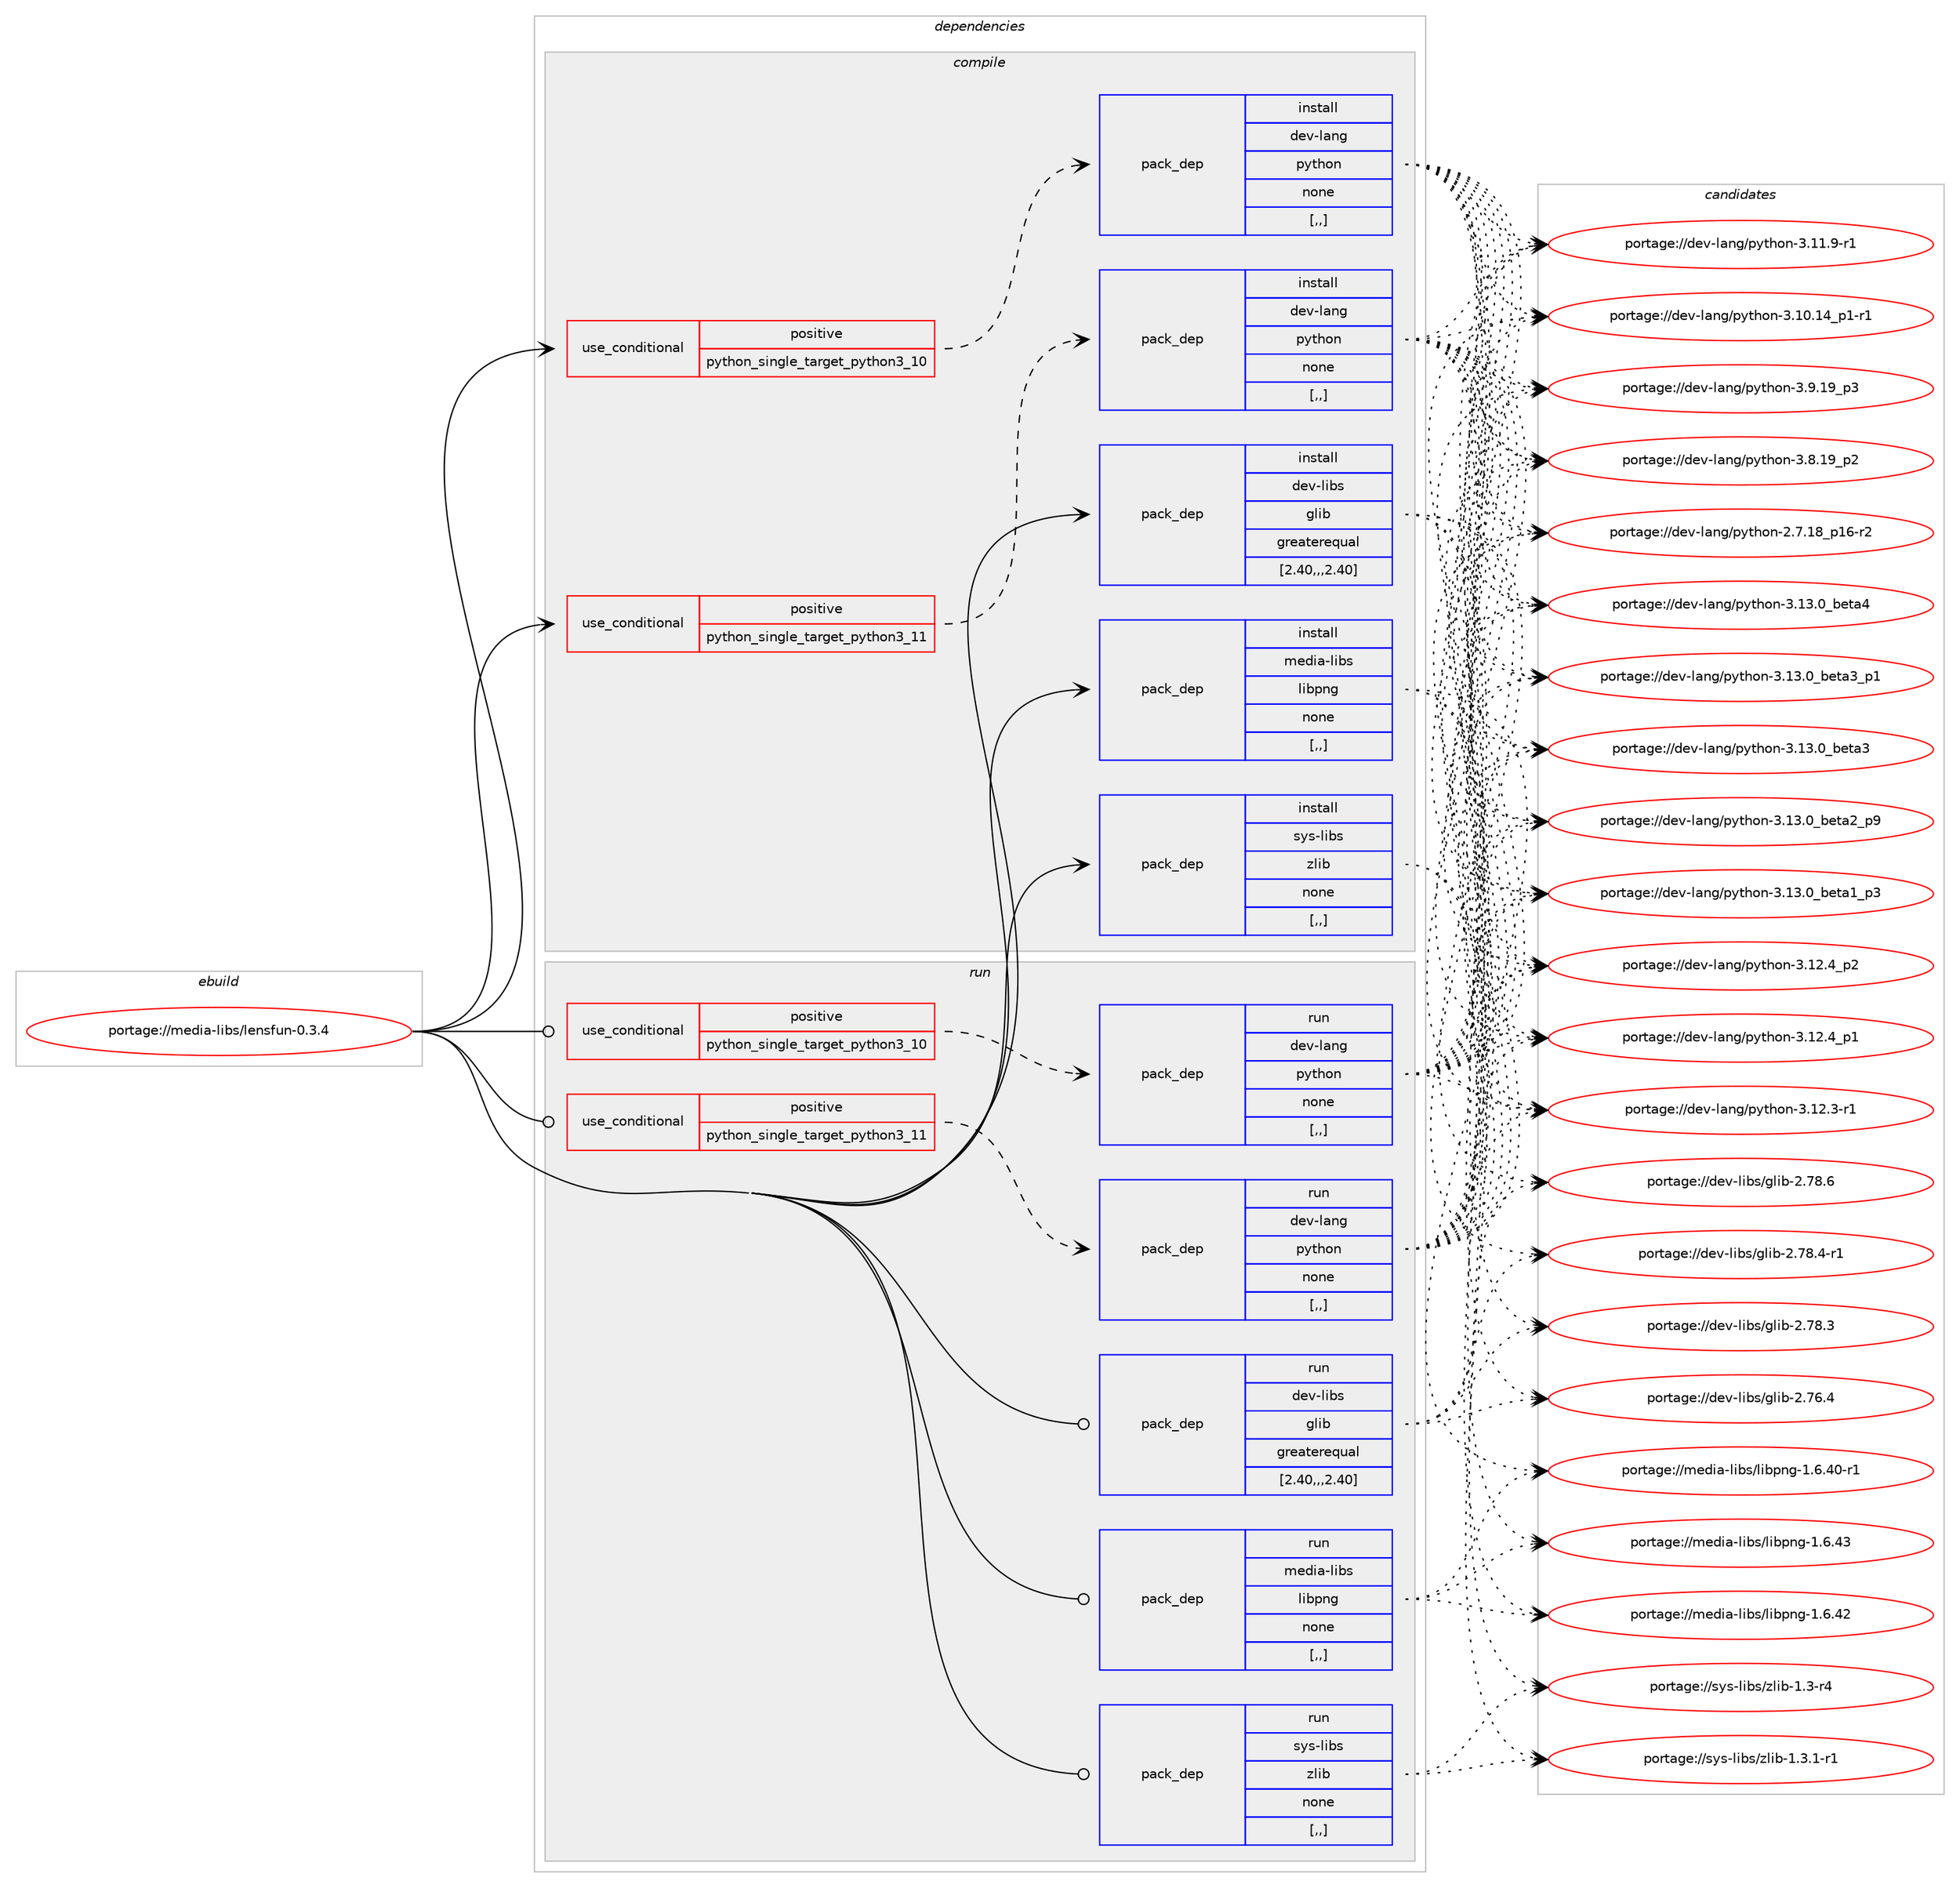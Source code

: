 digraph prolog {

# *************
# Graph options
# *************

newrank=true;
concentrate=true;
compound=true;
graph [rankdir=LR,fontname=Helvetica,fontsize=10,ranksep=1.5];#, ranksep=2.5, nodesep=0.2];
edge  [arrowhead=vee];
node  [fontname=Helvetica,fontsize=10];

# **********
# The ebuild
# **********

subgraph cluster_leftcol {
color=gray;
label=<<i>ebuild</i>>;
id [label="portage://media-libs/lensfun-0.3.4", color=red, width=4, href="../media-libs/lensfun-0.3.4.svg"];
}

# ****************
# The dependencies
# ****************

subgraph cluster_midcol {
color=gray;
label=<<i>dependencies</i>>;
subgraph cluster_compile {
fillcolor="#eeeeee";
style=filled;
label=<<i>compile</i>>;
subgraph cond75261 {
dependency298409 [label=<<TABLE BORDER="0" CELLBORDER="1" CELLSPACING="0" CELLPADDING="4"><TR><TD ROWSPAN="3" CELLPADDING="10">use_conditional</TD></TR><TR><TD>positive</TD></TR><TR><TD>python_single_target_python3_10</TD></TR></TABLE>>, shape=none, color=red];
subgraph pack220786 {
dependency298410 [label=<<TABLE BORDER="0" CELLBORDER="1" CELLSPACING="0" CELLPADDING="4" WIDTH="220"><TR><TD ROWSPAN="6" CELLPADDING="30">pack_dep</TD></TR><TR><TD WIDTH="110">install</TD></TR><TR><TD>dev-lang</TD></TR><TR><TD>python</TD></TR><TR><TD>none</TD></TR><TR><TD>[,,]</TD></TR></TABLE>>, shape=none, color=blue];
}
dependency298409:e -> dependency298410:w [weight=20,style="dashed",arrowhead="vee"];
}
id:e -> dependency298409:w [weight=20,style="solid",arrowhead="vee"];
subgraph cond75262 {
dependency298411 [label=<<TABLE BORDER="0" CELLBORDER="1" CELLSPACING="0" CELLPADDING="4"><TR><TD ROWSPAN="3" CELLPADDING="10">use_conditional</TD></TR><TR><TD>positive</TD></TR><TR><TD>python_single_target_python3_11</TD></TR></TABLE>>, shape=none, color=red];
subgraph pack220787 {
dependency298412 [label=<<TABLE BORDER="0" CELLBORDER="1" CELLSPACING="0" CELLPADDING="4" WIDTH="220"><TR><TD ROWSPAN="6" CELLPADDING="30">pack_dep</TD></TR><TR><TD WIDTH="110">install</TD></TR><TR><TD>dev-lang</TD></TR><TR><TD>python</TD></TR><TR><TD>none</TD></TR><TR><TD>[,,]</TD></TR></TABLE>>, shape=none, color=blue];
}
dependency298411:e -> dependency298412:w [weight=20,style="dashed",arrowhead="vee"];
}
id:e -> dependency298411:w [weight=20,style="solid",arrowhead="vee"];
subgraph pack220788 {
dependency298413 [label=<<TABLE BORDER="0" CELLBORDER="1" CELLSPACING="0" CELLPADDING="4" WIDTH="220"><TR><TD ROWSPAN="6" CELLPADDING="30">pack_dep</TD></TR><TR><TD WIDTH="110">install</TD></TR><TR><TD>dev-libs</TD></TR><TR><TD>glib</TD></TR><TR><TD>greaterequal</TD></TR><TR><TD>[2.40,,,2.40]</TD></TR></TABLE>>, shape=none, color=blue];
}
id:e -> dependency298413:w [weight=20,style="solid",arrowhead="vee"];
subgraph pack220789 {
dependency298414 [label=<<TABLE BORDER="0" CELLBORDER="1" CELLSPACING="0" CELLPADDING="4" WIDTH="220"><TR><TD ROWSPAN="6" CELLPADDING="30">pack_dep</TD></TR><TR><TD WIDTH="110">install</TD></TR><TR><TD>media-libs</TD></TR><TR><TD>libpng</TD></TR><TR><TD>none</TD></TR><TR><TD>[,,]</TD></TR></TABLE>>, shape=none, color=blue];
}
id:e -> dependency298414:w [weight=20,style="solid",arrowhead="vee"];
subgraph pack220790 {
dependency298415 [label=<<TABLE BORDER="0" CELLBORDER="1" CELLSPACING="0" CELLPADDING="4" WIDTH="220"><TR><TD ROWSPAN="6" CELLPADDING="30">pack_dep</TD></TR><TR><TD WIDTH="110">install</TD></TR><TR><TD>sys-libs</TD></TR><TR><TD>zlib</TD></TR><TR><TD>none</TD></TR><TR><TD>[,,]</TD></TR></TABLE>>, shape=none, color=blue];
}
id:e -> dependency298415:w [weight=20,style="solid",arrowhead="vee"];
}
subgraph cluster_compileandrun {
fillcolor="#eeeeee";
style=filled;
label=<<i>compile and run</i>>;
}
subgraph cluster_run {
fillcolor="#eeeeee";
style=filled;
label=<<i>run</i>>;
subgraph cond75263 {
dependency298416 [label=<<TABLE BORDER="0" CELLBORDER="1" CELLSPACING="0" CELLPADDING="4"><TR><TD ROWSPAN="3" CELLPADDING="10">use_conditional</TD></TR><TR><TD>positive</TD></TR><TR><TD>python_single_target_python3_10</TD></TR></TABLE>>, shape=none, color=red];
subgraph pack220791 {
dependency298417 [label=<<TABLE BORDER="0" CELLBORDER="1" CELLSPACING="0" CELLPADDING="4" WIDTH="220"><TR><TD ROWSPAN="6" CELLPADDING="30">pack_dep</TD></TR><TR><TD WIDTH="110">run</TD></TR><TR><TD>dev-lang</TD></TR><TR><TD>python</TD></TR><TR><TD>none</TD></TR><TR><TD>[,,]</TD></TR></TABLE>>, shape=none, color=blue];
}
dependency298416:e -> dependency298417:w [weight=20,style="dashed",arrowhead="vee"];
}
id:e -> dependency298416:w [weight=20,style="solid",arrowhead="odot"];
subgraph cond75264 {
dependency298418 [label=<<TABLE BORDER="0" CELLBORDER="1" CELLSPACING="0" CELLPADDING="4"><TR><TD ROWSPAN="3" CELLPADDING="10">use_conditional</TD></TR><TR><TD>positive</TD></TR><TR><TD>python_single_target_python3_11</TD></TR></TABLE>>, shape=none, color=red];
subgraph pack220792 {
dependency298419 [label=<<TABLE BORDER="0" CELLBORDER="1" CELLSPACING="0" CELLPADDING="4" WIDTH="220"><TR><TD ROWSPAN="6" CELLPADDING="30">pack_dep</TD></TR><TR><TD WIDTH="110">run</TD></TR><TR><TD>dev-lang</TD></TR><TR><TD>python</TD></TR><TR><TD>none</TD></TR><TR><TD>[,,]</TD></TR></TABLE>>, shape=none, color=blue];
}
dependency298418:e -> dependency298419:w [weight=20,style="dashed",arrowhead="vee"];
}
id:e -> dependency298418:w [weight=20,style="solid",arrowhead="odot"];
subgraph pack220793 {
dependency298420 [label=<<TABLE BORDER="0" CELLBORDER="1" CELLSPACING="0" CELLPADDING="4" WIDTH="220"><TR><TD ROWSPAN="6" CELLPADDING="30">pack_dep</TD></TR><TR><TD WIDTH="110">run</TD></TR><TR><TD>dev-libs</TD></TR><TR><TD>glib</TD></TR><TR><TD>greaterequal</TD></TR><TR><TD>[2.40,,,2.40]</TD></TR></TABLE>>, shape=none, color=blue];
}
id:e -> dependency298420:w [weight=20,style="solid",arrowhead="odot"];
subgraph pack220794 {
dependency298421 [label=<<TABLE BORDER="0" CELLBORDER="1" CELLSPACING="0" CELLPADDING="4" WIDTH="220"><TR><TD ROWSPAN="6" CELLPADDING="30">pack_dep</TD></TR><TR><TD WIDTH="110">run</TD></TR><TR><TD>media-libs</TD></TR><TR><TD>libpng</TD></TR><TR><TD>none</TD></TR><TR><TD>[,,]</TD></TR></TABLE>>, shape=none, color=blue];
}
id:e -> dependency298421:w [weight=20,style="solid",arrowhead="odot"];
subgraph pack220795 {
dependency298422 [label=<<TABLE BORDER="0" CELLBORDER="1" CELLSPACING="0" CELLPADDING="4" WIDTH="220"><TR><TD ROWSPAN="6" CELLPADDING="30">pack_dep</TD></TR><TR><TD WIDTH="110">run</TD></TR><TR><TD>sys-libs</TD></TR><TR><TD>zlib</TD></TR><TR><TD>none</TD></TR><TR><TD>[,,]</TD></TR></TABLE>>, shape=none, color=blue];
}
id:e -> dependency298422:w [weight=20,style="solid",arrowhead="odot"];
}
}

# **************
# The candidates
# **************

subgraph cluster_choices {
rank=same;
color=gray;
label=<<i>candidates</i>>;

subgraph choice220786 {
color=black;
nodesep=1;
choice1001011184510897110103471121211161041111104551464951464895981011169752 [label="portage://dev-lang/python-3.13.0_beta4", color=red, width=4,href="../dev-lang/python-3.13.0_beta4.svg"];
choice10010111845108971101034711212111610411111045514649514648959810111697519511249 [label="portage://dev-lang/python-3.13.0_beta3_p1", color=red, width=4,href="../dev-lang/python-3.13.0_beta3_p1.svg"];
choice1001011184510897110103471121211161041111104551464951464895981011169751 [label="portage://dev-lang/python-3.13.0_beta3", color=red, width=4,href="../dev-lang/python-3.13.0_beta3.svg"];
choice10010111845108971101034711212111610411111045514649514648959810111697509511257 [label="portage://dev-lang/python-3.13.0_beta2_p9", color=red, width=4,href="../dev-lang/python-3.13.0_beta2_p9.svg"];
choice10010111845108971101034711212111610411111045514649514648959810111697499511251 [label="portage://dev-lang/python-3.13.0_beta1_p3", color=red, width=4,href="../dev-lang/python-3.13.0_beta1_p3.svg"];
choice100101118451089711010347112121116104111110455146495046529511250 [label="portage://dev-lang/python-3.12.4_p2", color=red, width=4,href="../dev-lang/python-3.12.4_p2.svg"];
choice100101118451089711010347112121116104111110455146495046529511249 [label="portage://dev-lang/python-3.12.4_p1", color=red, width=4,href="../dev-lang/python-3.12.4_p1.svg"];
choice100101118451089711010347112121116104111110455146495046514511449 [label="portage://dev-lang/python-3.12.3-r1", color=red, width=4,href="../dev-lang/python-3.12.3-r1.svg"];
choice100101118451089711010347112121116104111110455146494946574511449 [label="portage://dev-lang/python-3.11.9-r1", color=red, width=4,href="../dev-lang/python-3.11.9-r1.svg"];
choice100101118451089711010347112121116104111110455146494846495295112494511449 [label="portage://dev-lang/python-3.10.14_p1-r1", color=red, width=4,href="../dev-lang/python-3.10.14_p1-r1.svg"];
choice100101118451089711010347112121116104111110455146574649579511251 [label="portage://dev-lang/python-3.9.19_p3", color=red, width=4,href="../dev-lang/python-3.9.19_p3.svg"];
choice100101118451089711010347112121116104111110455146564649579511250 [label="portage://dev-lang/python-3.8.19_p2", color=red, width=4,href="../dev-lang/python-3.8.19_p2.svg"];
choice100101118451089711010347112121116104111110455046554649569511249544511450 [label="portage://dev-lang/python-2.7.18_p16-r2", color=red, width=4,href="../dev-lang/python-2.7.18_p16-r2.svg"];
dependency298410:e -> choice1001011184510897110103471121211161041111104551464951464895981011169752:w [style=dotted,weight="100"];
dependency298410:e -> choice10010111845108971101034711212111610411111045514649514648959810111697519511249:w [style=dotted,weight="100"];
dependency298410:e -> choice1001011184510897110103471121211161041111104551464951464895981011169751:w [style=dotted,weight="100"];
dependency298410:e -> choice10010111845108971101034711212111610411111045514649514648959810111697509511257:w [style=dotted,weight="100"];
dependency298410:e -> choice10010111845108971101034711212111610411111045514649514648959810111697499511251:w [style=dotted,weight="100"];
dependency298410:e -> choice100101118451089711010347112121116104111110455146495046529511250:w [style=dotted,weight="100"];
dependency298410:e -> choice100101118451089711010347112121116104111110455146495046529511249:w [style=dotted,weight="100"];
dependency298410:e -> choice100101118451089711010347112121116104111110455146495046514511449:w [style=dotted,weight="100"];
dependency298410:e -> choice100101118451089711010347112121116104111110455146494946574511449:w [style=dotted,weight="100"];
dependency298410:e -> choice100101118451089711010347112121116104111110455146494846495295112494511449:w [style=dotted,weight="100"];
dependency298410:e -> choice100101118451089711010347112121116104111110455146574649579511251:w [style=dotted,weight="100"];
dependency298410:e -> choice100101118451089711010347112121116104111110455146564649579511250:w [style=dotted,weight="100"];
dependency298410:e -> choice100101118451089711010347112121116104111110455046554649569511249544511450:w [style=dotted,weight="100"];
}
subgraph choice220787 {
color=black;
nodesep=1;
choice1001011184510897110103471121211161041111104551464951464895981011169752 [label="portage://dev-lang/python-3.13.0_beta4", color=red, width=4,href="../dev-lang/python-3.13.0_beta4.svg"];
choice10010111845108971101034711212111610411111045514649514648959810111697519511249 [label="portage://dev-lang/python-3.13.0_beta3_p1", color=red, width=4,href="../dev-lang/python-3.13.0_beta3_p1.svg"];
choice1001011184510897110103471121211161041111104551464951464895981011169751 [label="portage://dev-lang/python-3.13.0_beta3", color=red, width=4,href="../dev-lang/python-3.13.0_beta3.svg"];
choice10010111845108971101034711212111610411111045514649514648959810111697509511257 [label="portage://dev-lang/python-3.13.0_beta2_p9", color=red, width=4,href="../dev-lang/python-3.13.0_beta2_p9.svg"];
choice10010111845108971101034711212111610411111045514649514648959810111697499511251 [label="portage://dev-lang/python-3.13.0_beta1_p3", color=red, width=4,href="../dev-lang/python-3.13.0_beta1_p3.svg"];
choice100101118451089711010347112121116104111110455146495046529511250 [label="portage://dev-lang/python-3.12.4_p2", color=red, width=4,href="../dev-lang/python-3.12.4_p2.svg"];
choice100101118451089711010347112121116104111110455146495046529511249 [label="portage://dev-lang/python-3.12.4_p1", color=red, width=4,href="../dev-lang/python-3.12.4_p1.svg"];
choice100101118451089711010347112121116104111110455146495046514511449 [label="portage://dev-lang/python-3.12.3-r1", color=red, width=4,href="../dev-lang/python-3.12.3-r1.svg"];
choice100101118451089711010347112121116104111110455146494946574511449 [label="portage://dev-lang/python-3.11.9-r1", color=red, width=4,href="../dev-lang/python-3.11.9-r1.svg"];
choice100101118451089711010347112121116104111110455146494846495295112494511449 [label="portage://dev-lang/python-3.10.14_p1-r1", color=red, width=4,href="../dev-lang/python-3.10.14_p1-r1.svg"];
choice100101118451089711010347112121116104111110455146574649579511251 [label="portage://dev-lang/python-3.9.19_p3", color=red, width=4,href="../dev-lang/python-3.9.19_p3.svg"];
choice100101118451089711010347112121116104111110455146564649579511250 [label="portage://dev-lang/python-3.8.19_p2", color=red, width=4,href="../dev-lang/python-3.8.19_p2.svg"];
choice100101118451089711010347112121116104111110455046554649569511249544511450 [label="portage://dev-lang/python-2.7.18_p16-r2", color=red, width=4,href="../dev-lang/python-2.7.18_p16-r2.svg"];
dependency298412:e -> choice1001011184510897110103471121211161041111104551464951464895981011169752:w [style=dotted,weight="100"];
dependency298412:e -> choice10010111845108971101034711212111610411111045514649514648959810111697519511249:w [style=dotted,weight="100"];
dependency298412:e -> choice1001011184510897110103471121211161041111104551464951464895981011169751:w [style=dotted,weight="100"];
dependency298412:e -> choice10010111845108971101034711212111610411111045514649514648959810111697509511257:w [style=dotted,weight="100"];
dependency298412:e -> choice10010111845108971101034711212111610411111045514649514648959810111697499511251:w [style=dotted,weight="100"];
dependency298412:e -> choice100101118451089711010347112121116104111110455146495046529511250:w [style=dotted,weight="100"];
dependency298412:e -> choice100101118451089711010347112121116104111110455146495046529511249:w [style=dotted,weight="100"];
dependency298412:e -> choice100101118451089711010347112121116104111110455146495046514511449:w [style=dotted,weight="100"];
dependency298412:e -> choice100101118451089711010347112121116104111110455146494946574511449:w [style=dotted,weight="100"];
dependency298412:e -> choice100101118451089711010347112121116104111110455146494846495295112494511449:w [style=dotted,weight="100"];
dependency298412:e -> choice100101118451089711010347112121116104111110455146574649579511251:w [style=dotted,weight="100"];
dependency298412:e -> choice100101118451089711010347112121116104111110455146564649579511250:w [style=dotted,weight="100"];
dependency298412:e -> choice100101118451089711010347112121116104111110455046554649569511249544511450:w [style=dotted,weight="100"];
}
subgraph choice220788 {
color=black;
nodesep=1;
choice1001011184510810598115471031081059845504655564654 [label="portage://dev-libs/glib-2.78.6", color=red, width=4,href="../dev-libs/glib-2.78.6.svg"];
choice10010111845108105981154710310810598455046555646524511449 [label="portage://dev-libs/glib-2.78.4-r1", color=red, width=4,href="../dev-libs/glib-2.78.4-r1.svg"];
choice1001011184510810598115471031081059845504655564651 [label="portage://dev-libs/glib-2.78.3", color=red, width=4,href="../dev-libs/glib-2.78.3.svg"];
choice1001011184510810598115471031081059845504655544652 [label="portage://dev-libs/glib-2.76.4", color=red, width=4,href="../dev-libs/glib-2.76.4.svg"];
dependency298413:e -> choice1001011184510810598115471031081059845504655564654:w [style=dotted,weight="100"];
dependency298413:e -> choice10010111845108105981154710310810598455046555646524511449:w [style=dotted,weight="100"];
dependency298413:e -> choice1001011184510810598115471031081059845504655564651:w [style=dotted,weight="100"];
dependency298413:e -> choice1001011184510810598115471031081059845504655544652:w [style=dotted,weight="100"];
}
subgraph choice220789 {
color=black;
nodesep=1;
choice109101100105974510810598115471081059811211010345494654465251 [label="portage://media-libs/libpng-1.6.43", color=red, width=4,href="../media-libs/libpng-1.6.43.svg"];
choice109101100105974510810598115471081059811211010345494654465250 [label="portage://media-libs/libpng-1.6.42", color=red, width=4,href="../media-libs/libpng-1.6.42.svg"];
choice1091011001059745108105981154710810598112110103454946544652484511449 [label="portage://media-libs/libpng-1.6.40-r1", color=red, width=4,href="../media-libs/libpng-1.6.40-r1.svg"];
dependency298414:e -> choice109101100105974510810598115471081059811211010345494654465251:w [style=dotted,weight="100"];
dependency298414:e -> choice109101100105974510810598115471081059811211010345494654465250:w [style=dotted,weight="100"];
dependency298414:e -> choice1091011001059745108105981154710810598112110103454946544652484511449:w [style=dotted,weight="100"];
}
subgraph choice220790 {
color=black;
nodesep=1;
choice115121115451081059811547122108105984549465146494511449 [label="portage://sys-libs/zlib-1.3.1-r1", color=red, width=4,href="../sys-libs/zlib-1.3.1-r1.svg"];
choice11512111545108105981154712210810598454946514511452 [label="portage://sys-libs/zlib-1.3-r4", color=red, width=4,href="../sys-libs/zlib-1.3-r4.svg"];
dependency298415:e -> choice115121115451081059811547122108105984549465146494511449:w [style=dotted,weight="100"];
dependency298415:e -> choice11512111545108105981154712210810598454946514511452:w [style=dotted,weight="100"];
}
subgraph choice220791 {
color=black;
nodesep=1;
choice1001011184510897110103471121211161041111104551464951464895981011169752 [label="portage://dev-lang/python-3.13.0_beta4", color=red, width=4,href="../dev-lang/python-3.13.0_beta4.svg"];
choice10010111845108971101034711212111610411111045514649514648959810111697519511249 [label="portage://dev-lang/python-3.13.0_beta3_p1", color=red, width=4,href="../dev-lang/python-3.13.0_beta3_p1.svg"];
choice1001011184510897110103471121211161041111104551464951464895981011169751 [label="portage://dev-lang/python-3.13.0_beta3", color=red, width=4,href="../dev-lang/python-3.13.0_beta3.svg"];
choice10010111845108971101034711212111610411111045514649514648959810111697509511257 [label="portage://dev-lang/python-3.13.0_beta2_p9", color=red, width=4,href="../dev-lang/python-3.13.0_beta2_p9.svg"];
choice10010111845108971101034711212111610411111045514649514648959810111697499511251 [label="portage://dev-lang/python-3.13.0_beta1_p3", color=red, width=4,href="../dev-lang/python-3.13.0_beta1_p3.svg"];
choice100101118451089711010347112121116104111110455146495046529511250 [label="portage://dev-lang/python-3.12.4_p2", color=red, width=4,href="../dev-lang/python-3.12.4_p2.svg"];
choice100101118451089711010347112121116104111110455146495046529511249 [label="portage://dev-lang/python-3.12.4_p1", color=red, width=4,href="../dev-lang/python-3.12.4_p1.svg"];
choice100101118451089711010347112121116104111110455146495046514511449 [label="portage://dev-lang/python-3.12.3-r1", color=red, width=4,href="../dev-lang/python-3.12.3-r1.svg"];
choice100101118451089711010347112121116104111110455146494946574511449 [label="portage://dev-lang/python-3.11.9-r1", color=red, width=4,href="../dev-lang/python-3.11.9-r1.svg"];
choice100101118451089711010347112121116104111110455146494846495295112494511449 [label="portage://dev-lang/python-3.10.14_p1-r1", color=red, width=4,href="../dev-lang/python-3.10.14_p1-r1.svg"];
choice100101118451089711010347112121116104111110455146574649579511251 [label="portage://dev-lang/python-3.9.19_p3", color=red, width=4,href="../dev-lang/python-3.9.19_p3.svg"];
choice100101118451089711010347112121116104111110455146564649579511250 [label="portage://dev-lang/python-3.8.19_p2", color=red, width=4,href="../dev-lang/python-3.8.19_p2.svg"];
choice100101118451089711010347112121116104111110455046554649569511249544511450 [label="portage://dev-lang/python-2.7.18_p16-r2", color=red, width=4,href="../dev-lang/python-2.7.18_p16-r2.svg"];
dependency298417:e -> choice1001011184510897110103471121211161041111104551464951464895981011169752:w [style=dotted,weight="100"];
dependency298417:e -> choice10010111845108971101034711212111610411111045514649514648959810111697519511249:w [style=dotted,weight="100"];
dependency298417:e -> choice1001011184510897110103471121211161041111104551464951464895981011169751:w [style=dotted,weight="100"];
dependency298417:e -> choice10010111845108971101034711212111610411111045514649514648959810111697509511257:w [style=dotted,weight="100"];
dependency298417:e -> choice10010111845108971101034711212111610411111045514649514648959810111697499511251:w [style=dotted,weight="100"];
dependency298417:e -> choice100101118451089711010347112121116104111110455146495046529511250:w [style=dotted,weight="100"];
dependency298417:e -> choice100101118451089711010347112121116104111110455146495046529511249:w [style=dotted,weight="100"];
dependency298417:e -> choice100101118451089711010347112121116104111110455146495046514511449:w [style=dotted,weight="100"];
dependency298417:e -> choice100101118451089711010347112121116104111110455146494946574511449:w [style=dotted,weight="100"];
dependency298417:e -> choice100101118451089711010347112121116104111110455146494846495295112494511449:w [style=dotted,weight="100"];
dependency298417:e -> choice100101118451089711010347112121116104111110455146574649579511251:w [style=dotted,weight="100"];
dependency298417:e -> choice100101118451089711010347112121116104111110455146564649579511250:w [style=dotted,weight="100"];
dependency298417:e -> choice100101118451089711010347112121116104111110455046554649569511249544511450:w [style=dotted,weight="100"];
}
subgraph choice220792 {
color=black;
nodesep=1;
choice1001011184510897110103471121211161041111104551464951464895981011169752 [label="portage://dev-lang/python-3.13.0_beta4", color=red, width=4,href="../dev-lang/python-3.13.0_beta4.svg"];
choice10010111845108971101034711212111610411111045514649514648959810111697519511249 [label="portage://dev-lang/python-3.13.0_beta3_p1", color=red, width=4,href="../dev-lang/python-3.13.0_beta3_p1.svg"];
choice1001011184510897110103471121211161041111104551464951464895981011169751 [label="portage://dev-lang/python-3.13.0_beta3", color=red, width=4,href="../dev-lang/python-3.13.0_beta3.svg"];
choice10010111845108971101034711212111610411111045514649514648959810111697509511257 [label="portage://dev-lang/python-3.13.0_beta2_p9", color=red, width=4,href="../dev-lang/python-3.13.0_beta2_p9.svg"];
choice10010111845108971101034711212111610411111045514649514648959810111697499511251 [label="portage://dev-lang/python-3.13.0_beta1_p3", color=red, width=4,href="../dev-lang/python-3.13.0_beta1_p3.svg"];
choice100101118451089711010347112121116104111110455146495046529511250 [label="portage://dev-lang/python-3.12.4_p2", color=red, width=4,href="../dev-lang/python-3.12.4_p2.svg"];
choice100101118451089711010347112121116104111110455146495046529511249 [label="portage://dev-lang/python-3.12.4_p1", color=red, width=4,href="../dev-lang/python-3.12.4_p1.svg"];
choice100101118451089711010347112121116104111110455146495046514511449 [label="portage://dev-lang/python-3.12.3-r1", color=red, width=4,href="../dev-lang/python-3.12.3-r1.svg"];
choice100101118451089711010347112121116104111110455146494946574511449 [label="portage://dev-lang/python-3.11.9-r1", color=red, width=4,href="../dev-lang/python-3.11.9-r1.svg"];
choice100101118451089711010347112121116104111110455146494846495295112494511449 [label="portage://dev-lang/python-3.10.14_p1-r1", color=red, width=4,href="../dev-lang/python-3.10.14_p1-r1.svg"];
choice100101118451089711010347112121116104111110455146574649579511251 [label="portage://dev-lang/python-3.9.19_p3", color=red, width=4,href="../dev-lang/python-3.9.19_p3.svg"];
choice100101118451089711010347112121116104111110455146564649579511250 [label="portage://dev-lang/python-3.8.19_p2", color=red, width=4,href="../dev-lang/python-3.8.19_p2.svg"];
choice100101118451089711010347112121116104111110455046554649569511249544511450 [label="portage://dev-lang/python-2.7.18_p16-r2", color=red, width=4,href="../dev-lang/python-2.7.18_p16-r2.svg"];
dependency298419:e -> choice1001011184510897110103471121211161041111104551464951464895981011169752:w [style=dotted,weight="100"];
dependency298419:e -> choice10010111845108971101034711212111610411111045514649514648959810111697519511249:w [style=dotted,weight="100"];
dependency298419:e -> choice1001011184510897110103471121211161041111104551464951464895981011169751:w [style=dotted,weight="100"];
dependency298419:e -> choice10010111845108971101034711212111610411111045514649514648959810111697509511257:w [style=dotted,weight="100"];
dependency298419:e -> choice10010111845108971101034711212111610411111045514649514648959810111697499511251:w [style=dotted,weight="100"];
dependency298419:e -> choice100101118451089711010347112121116104111110455146495046529511250:w [style=dotted,weight="100"];
dependency298419:e -> choice100101118451089711010347112121116104111110455146495046529511249:w [style=dotted,weight="100"];
dependency298419:e -> choice100101118451089711010347112121116104111110455146495046514511449:w [style=dotted,weight="100"];
dependency298419:e -> choice100101118451089711010347112121116104111110455146494946574511449:w [style=dotted,weight="100"];
dependency298419:e -> choice100101118451089711010347112121116104111110455146494846495295112494511449:w [style=dotted,weight="100"];
dependency298419:e -> choice100101118451089711010347112121116104111110455146574649579511251:w [style=dotted,weight="100"];
dependency298419:e -> choice100101118451089711010347112121116104111110455146564649579511250:w [style=dotted,weight="100"];
dependency298419:e -> choice100101118451089711010347112121116104111110455046554649569511249544511450:w [style=dotted,weight="100"];
}
subgraph choice220793 {
color=black;
nodesep=1;
choice1001011184510810598115471031081059845504655564654 [label="portage://dev-libs/glib-2.78.6", color=red, width=4,href="../dev-libs/glib-2.78.6.svg"];
choice10010111845108105981154710310810598455046555646524511449 [label="portage://dev-libs/glib-2.78.4-r1", color=red, width=4,href="../dev-libs/glib-2.78.4-r1.svg"];
choice1001011184510810598115471031081059845504655564651 [label="portage://dev-libs/glib-2.78.3", color=red, width=4,href="../dev-libs/glib-2.78.3.svg"];
choice1001011184510810598115471031081059845504655544652 [label="portage://dev-libs/glib-2.76.4", color=red, width=4,href="../dev-libs/glib-2.76.4.svg"];
dependency298420:e -> choice1001011184510810598115471031081059845504655564654:w [style=dotted,weight="100"];
dependency298420:e -> choice10010111845108105981154710310810598455046555646524511449:w [style=dotted,weight="100"];
dependency298420:e -> choice1001011184510810598115471031081059845504655564651:w [style=dotted,weight="100"];
dependency298420:e -> choice1001011184510810598115471031081059845504655544652:w [style=dotted,weight="100"];
}
subgraph choice220794 {
color=black;
nodesep=1;
choice109101100105974510810598115471081059811211010345494654465251 [label="portage://media-libs/libpng-1.6.43", color=red, width=4,href="../media-libs/libpng-1.6.43.svg"];
choice109101100105974510810598115471081059811211010345494654465250 [label="portage://media-libs/libpng-1.6.42", color=red, width=4,href="../media-libs/libpng-1.6.42.svg"];
choice1091011001059745108105981154710810598112110103454946544652484511449 [label="portage://media-libs/libpng-1.6.40-r1", color=red, width=4,href="../media-libs/libpng-1.6.40-r1.svg"];
dependency298421:e -> choice109101100105974510810598115471081059811211010345494654465251:w [style=dotted,weight="100"];
dependency298421:e -> choice109101100105974510810598115471081059811211010345494654465250:w [style=dotted,weight="100"];
dependency298421:e -> choice1091011001059745108105981154710810598112110103454946544652484511449:w [style=dotted,weight="100"];
}
subgraph choice220795 {
color=black;
nodesep=1;
choice115121115451081059811547122108105984549465146494511449 [label="portage://sys-libs/zlib-1.3.1-r1", color=red, width=4,href="../sys-libs/zlib-1.3.1-r1.svg"];
choice11512111545108105981154712210810598454946514511452 [label="portage://sys-libs/zlib-1.3-r4", color=red, width=4,href="../sys-libs/zlib-1.3-r4.svg"];
dependency298422:e -> choice115121115451081059811547122108105984549465146494511449:w [style=dotted,weight="100"];
dependency298422:e -> choice11512111545108105981154712210810598454946514511452:w [style=dotted,weight="100"];
}
}

}
